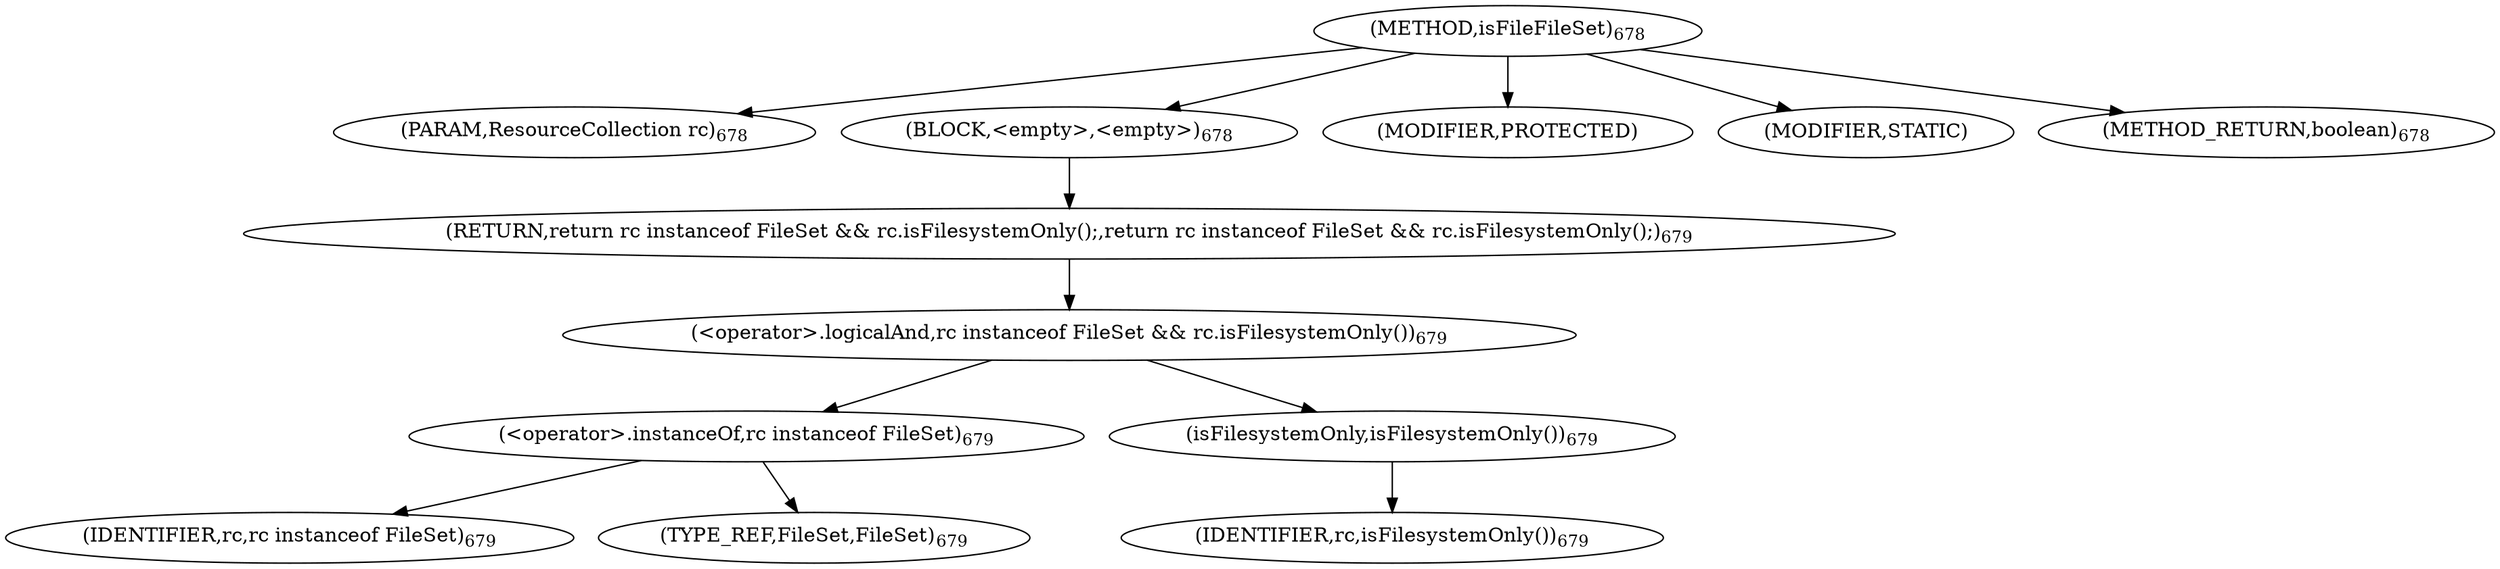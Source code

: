 digraph "isFileFileSet" {  
"1596" [label = <(METHOD,isFileFileSet)<SUB>678</SUB>> ]
"1597" [label = <(PARAM,ResourceCollection rc)<SUB>678</SUB>> ]
"1598" [label = <(BLOCK,&lt;empty&gt;,&lt;empty&gt;)<SUB>678</SUB>> ]
"1599" [label = <(RETURN,return rc instanceof FileSet &amp;&amp; rc.isFilesystemOnly();,return rc instanceof FileSet &amp;&amp; rc.isFilesystemOnly();)<SUB>679</SUB>> ]
"1600" [label = <(&lt;operator&gt;.logicalAnd,rc instanceof FileSet &amp;&amp; rc.isFilesystemOnly())<SUB>679</SUB>> ]
"1601" [label = <(&lt;operator&gt;.instanceOf,rc instanceof FileSet)<SUB>679</SUB>> ]
"1602" [label = <(IDENTIFIER,rc,rc instanceof FileSet)<SUB>679</SUB>> ]
"1603" [label = <(TYPE_REF,FileSet,FileSet)<SUB>679</SUB>> ]
"1604" [label = <(isFilesystemOnly,isFilesystemOnly())<SUB>679</SUB>> ]
"1605" [label = <(IDENTIFIER,rc,isFilesystemOnly())<SUB>679</SUB>> ]
"1606" [label = <(MODIFIER,PROTECTED)> ]
"1607" [label = <(MODIFIER,STATIC)> ]
"1608" [label = <(METHOD_RETURN,boolean)<SUB>678</SUB>> ]
  "1596" -> "1597" 
  "1596" -> "1598" 
  "1596" -> "1606" 
  "1596" -> "1607" 
  "1596" -> "1608" 
  "1598" -> "1599" 
  "1599" -> "1600" 
  "1600" -> "1601" 
  "1600" -> "1604" 
  "1601" -> "1602" 
  "1601" -> "1603" 
  "1604" -> "1605" 
}
